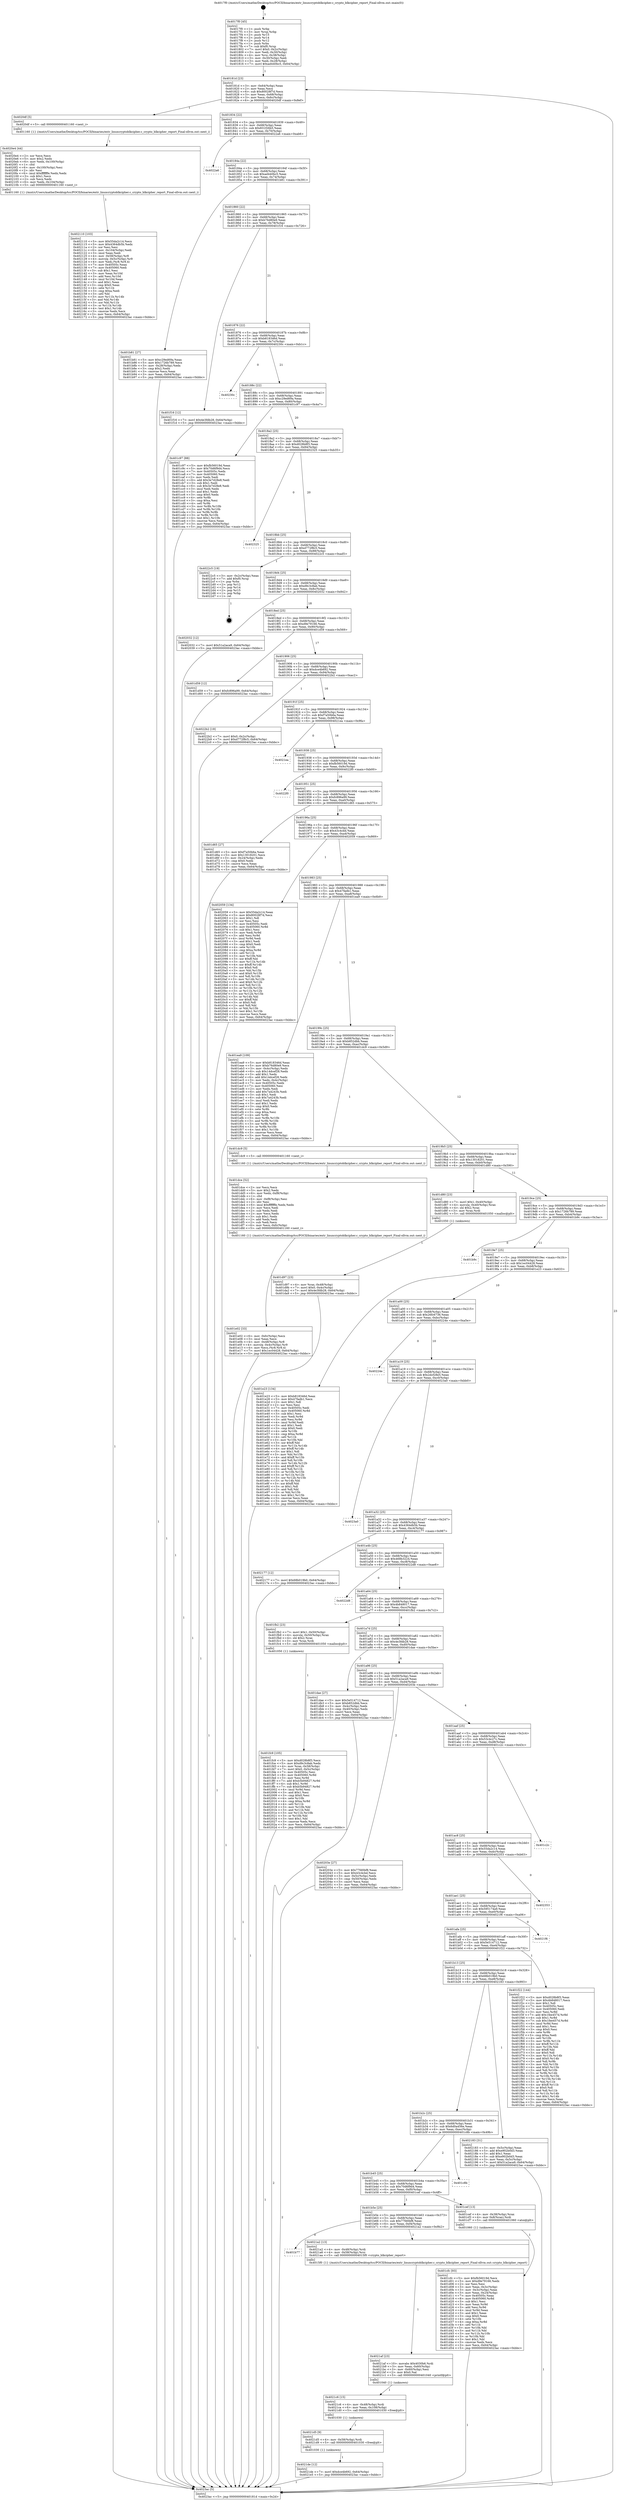digraph "0x4017f0" {
  label = "0x4017f0 (/mnt/c/Users/mathe/Desktop/tcc/POCII/binaries/extr_linuxcryptoblkcipher.c_crypto_blkcipher_report_Final-ollvm.out::main(0))"
  labelloc = "t"
  node[shape=record]

  Entry [label="",width=0.3,height=0.3,shape=circle,fillcolor=black,style=filled]
  "0x40181d" [label="{
     0x40181d [23]\l
     | [instrs]\l
     &nbsp;&nbsp;0x40181d \<+3\>: mov -0x64(%rbp),%eax\l
     &nbsp;&nbsp;0x401820 \<+2\>: mov %eax,%ecx\l
     &nbsp;&nbsp;0x401822 \<+6\>: sub $0x80028f7d,%ecx\l
     &nbsp;&nbsp;0x401828 \<+3\>: mov %eax,-0x68(%rbp)\l
     &nbsp;&nbsp;0x40182b \<+3\>: mov %ecx,-0x6c(%rbp)\l
     &nbsp;&nbsp;0x40182e \<+6\>: je 00000000004020df \<main+0x8ef\>\l
  }"]
  "0x4020df" [label="{
     0x4020df [5]\l
     | [instrs]\l
     &nbsp;&nbsp;0x4020df \<+5\>: call 0000000000401160 \<next_i\>\l
     | [calls]\l
     &nbsp;&nbsp;0x401160 \{1\} (/mnt/c/Users/mathe/Desktop/tcc/POCII/binaries/extr_linuxcryptoblkcipher.c_crypto_blkcipher_report_Final-ollvm.out::next_i)\l
  }"]
  "0x401834" [label="{
     0x401834 [22]\l
     | [instrs]\l
     &nbsp;&nbsp;0x401834 \<+5\>: jmp 0000000000401839 \<main+0x49\>\l
     &nbsp;&nbsp;0x401839 \<+3\>: mov -0x68(%rbp),%eax\l
     &nbsp;&nbsp;0x40183c \<+5\>: sub $0x831f26b5,%eax\l
     &nbsp;&nbsp;0x401841 \<+3\>: mov %eax,-0x70(%rbp)\l
     &nbsp;&nbsp;0x401844 \<+6\>: je 00000000004022a6 \<main+0xab6\>\l
  }"]
  Exit [label="",width=0.3,height=0.3,shape=circle,fillcolor=black,style=filled,peripheries=2]
  "0x4022a6" [label="{
     0x4022a6\l
  }", style=dashed]
  "0x40184a" [label="{
     0x40184a [22]\l
     | [instrs]\l
     &nbsp;&nbsp;0x40184a \<+5\>: jmp 000000000040184f \<main+0x5f\>\l
     &nbsp;&nbsp;0x40184f \<+3\>: mov -0x68(%rbp),%eax\l
     &nbsp;&nbsp;0x401852 \<+5\>: sub $0xad440bc5,%eax\l
     &nbsp;&nbsp;0x401857 \<+3\>: mov %eax,-0x74(%rbp)\l
     &nbsp;&nbsp;0x40185a \<+6\>: je 0000000000401b81 \<main+0x391\>\l
  }"]
  "0x4021de" [label="{
     0x4021de [12]\l
     | [instrs]\l
     &nbsp;&nbsp;0x4021de \<+7\>: movl $0xdce4b692,-0x64(%rbp)\l
     &nbsp;&nbsp;0x4021e5 \<+5\>: jmp 00000000004023ac \<main+0xbbc\>\l
  }"]
  "0x401b81" [label="{
     0x401b81 [27]\l
     | [instrs]\l
     &nbsp;&nbsp;0x401b81 \<+5\>: mov $0xc29ed69a,%eax\l
     &nbsp;&nbsp;0x401b86 \<+5\>: mov $0x1726b789,%ecx\l
     &nbsp;&nbsp;0x401b8b \<+3\>: mov -0x28(%rbp),%edx\l
     &nbsp;&nbsp;0x401b8e \<+3\>: cmp $0x2,%edx\l
     &nbsp;&nbsp;0x401b91 \<+3\>: cmovne %ecx,%eax\l
     &nbsp;&nbsp;0x401b94 \<+3\>: mov %eax,-0x64(%rbp)\l
     &nbsp;&nbsp;0x401b97 \<+5\>: jmp 00000000004023ac \<main+0xbbc\>\l
  }"]
  "0x401860" [label="{
     0x401860 [22]\l
     | [instrs]\l
     &nbsp;&nbsp;0x401860 \<+5\>: jmp 0000000000401865 \<main+0x75\>\l
     &nbsp;&nbsp;0x401865 \<+3\>: mov -0x68(%rbp),%eax\l
     &nbsp;&nbsp;0x401868 \<+5\>: sub $0xb76d80e9,%eax\l
     &nbsp;&nbsp;0x40186d \<+3\>: mov %eax,-0x78(%rbp)\l
     &nbsp;&nbsp;0x401870 \<+6\>: je 0000000000401f16 \<main+0x726\>\l
  }"]
  "0x4023ac" [label="{
     0x4023ac [5]\l
     | [instrs]\l
     &nbsp;&nbsp;0x4023ac \<+5\>: jmp 000000000040181d \<main+0x2d\>\l
  }"]
  "0x4017f0" [label="{
     0x4017f0 [45]\l
     | [instrs]\l
     &nbsp;&nbsp;0x4017f0 \<+1\>: push %rbp\l
     &nbsp;&nbsp;0x4017f1 \<+3\>: mov %rsp,%rbp\l
     &nbsp;&nbsp;0x4017f4 \<+2\>: push %r15\l
     &nbsp;&nbsp;0x4017f6 \<+2\>: push %r14\l
     &nbsp;&nbsp;0x4017f8 \<+2\>: push %r12\l
     &nbsp;&nbsp;0x4017fa \<+1\>: push %rbx\l
     &nbsp;&nbsp;0x4017fb \<+7\>: sub $0xf0,%rsp\l
     &nbsp;&nbsp;0x401802 \<+7\>: movl $0x0,-0x2c(%rbp)\l
     &nbsp;&nbsp;0x401809 \<+3\>: mov %edi,-0x30(%rbp)\l
     &nbsp;&nbsp;0x40180c \<+4\>: mov %rsi,-0x38(%rbp)\l
     &nbsp;&nbsp;0x401810 \<+3\>: mov -0x30(%rbp),%edi\l
     &nbsp;&nbsp;0x401813 \<+3\>: mov %edi,-0x28(%rbp)\l
     &nbsp;&nbsp;0x401816 \<+7\>: movl $0xad440bc5,-0x64(%rbp)\l
  }"]
  "0x4021d5" [label="{
     0x4021d5 [9]\l
     | [instrs]\l
     &nbsp;&nbsp;0x4021d5 \<+4\>: mov -0x58(%rbp),%rdi\l
     &nbsp;&nbsp;0x4021d9 \<+5\>: call 0000000000401030 \<free@plt\>\l
     | [calls]\l
     &nbsp;&nbsp;0x401030 \{1\} (unknown)\l
  }"]
  "0x401f16" [label="{
     0x401f16 [12]\l
     | [instrs]\l
     &nbsp;&nbsp;0x401f16 \<+7\>: movl $0x4e3fdb28,-0x64(%rbp)\l
     &nbsp;&nbsp;0x401f1d \<+5\>: jmp 00000000004023ac \<main+0xbbc\>\l
  }"]
  "0x401876" [label="{
     0x401876 [22]\l
     | [instrs]\l
     &nbsp;&nbsp;0x401876 \<+5\>: jmp 000000000040187b \<main+0x8b\>\l
     &nbsp;&nbsp;0x40187b \<+3\>: mov -0x68(%rbp),%eax\l
     &nbsp;&nbsp;0x40187e \<+5\>: sub $0xb818346d,%eax\l
     &nbsp;&nbsp;0x401883 \<+3\>: mov %eax,-0x7c(%rbp)\l
     &nbsp;&nbsp;0x401886 \<+6\>: je 000000000040230c \<main+0xb1c\>\l
  }"]
  "0x4021c6" [label="{
     0x4021c6 [15]\l
     | [instrs]\l
     &nbsp;&nbsp;0x4021c6 \<+4\>: mov -0x48(%rbp),%rdi\l
     &nbsp;&nbsp;0x4021ca \<+6\>: mov %eax,-0x108(%rbp)\l
     &nbsp;&nbsp;0x4021d0 \<+5\>: call 0000000000401030 \<free@plt\>\l
     | [calls]\l
     &nbsp;&nbsp;0x401030 \{1\} (unknown)\l
  }"]
  "0x40230c" [label="{
     0x40230c\l
  }", style=dashed]
  "0x40188c" [label="{
     0x40188c [22]\l
     | [instrs]\l
     &nbsp;&nbsp;0x40188c \<+5\>: jmp 0000000000401891 \<main+0xa1\>\l
     &nbsp;&nbsp;0x401891 \<+3\>: mov -0x68(%rbp),%eax\l
     &nbsp;&nbsp;0x401894 \<+5\>: sub $0xc29ed69a,%eax\l
     &nbsp;&nbsp;0x401899 \<+3\>: mov %eax,-0x80(%rbp)\l
     &nbsp;&nbsp;0x40189c \<+6\>: je 0000000000401c97 \<main+0x4a7\>\l
  }"]
  "0x4021af" [label="{
     0x4021af [23]\l
     | [instrs]\l
     &nbsp;&nbsp;0x4021af \<+10\>: movabs $0x4030b6,%rdi\l
     &nbsp;&nbsp;0x4021b9 \<+3\>: mov %eax,-0x60(%rbp)\l
     &nbsp;&nbsp;0x4021bc \<+3\>: mov -0x60(%rbp),%esi\l
     &nbsp;&nbsp;0x4021bf \<+2\>: mov $0x0,%al\l
     &nbsp;&nbsp;0x4021c1 \<+5\>: call 0000000000401040 \<printf@plt\>\l
     | [calls]\l
     &nbsp;&nbsp;0x401040 \{1\} (unknown)\l
  }"]
  "0x401c97" [label="{
     0x401c97 [88]\l
     | [instrs]\l
     &nbsp;&nbsp;0x401c97 \<+5\>: mov $0xfb56019d,%eax\l
     &nbsp;&nbsp;0x401c9c \<+5\>: mov $0x70d6f9d4,%ecx\l
     &nbsp;&nbsp;0x401ca1 \<+7\>: mov 0x40505c,%edx\l
     &nbsp;&nbsp;0x401ca8 \<+7\>: mov 0x405060,%esi\l
     &nbsp;&nbsp;0x401caf \<+2\>: mov %edx,%edi\l
     &nbsp;&nbsp;0x401cb1 \<+6\>: add $0x3e7d28e8,%edi\l
     &nbsp;&nbsp;0x401cb7 \<+3\>: sub $0x1,%edi\l
     &nbsp;&nbsp;0x401cba \<+6\>: sub $0x3e7d28e8,%edi\l
     &nbsp;&nbsp;0x401cc0 \<+3\>: imul %edi,%edx\l
     &nbsp;&nbsp;0x401cc3 \<+3\>: and $0x1,%edx\l
     &nbsp;&nbsp;0x401cc6 \<+3\>: cmp $0x0,%edx\l
     &nbsp;&nbsp;0x401cc9 \<+4\>: sete %r8b\l
     &nbsp;&nbsp;0x401ccd \<+3\>: cmp $0xa,%esi\l
     &nbsp;&nbsp;0x401cd0 \<+4\>: setl %r9b\l
     &nbsp;&nbsp;0x401cd4 \<+3\>: mov %r8b,%r10b\l
     &nbsp;&nbsp;0x401cd7 \<+3\>: and %r9b,%r10b\l
     &nbsp;&nbsp;0x401cda \<+3\>: xor %r9b,%r8b\l
     &nbsp;&nbsp;0x401cdd \<+3\>: or %r8b,%r10b\l
     &nbsp;&nbsp;0x401ce0 \<+4\>: test $0x1,%r10b\l
     &nbsp;&nbsp;0x401ce4 \<+3\>: cmovne %ecx,%eax\l
     &nbsp;&nbsp;0x401ce7 \<+3\>: mov %eax,-0x64(%rbp)\l
     &nbsp;&nbsp;0x401cea \<+5\>: jmp 00000000004023ac \<main+0xbbc\>\l
  }"]
  "0x4018a2" [label="{
     0x4018a2 [25]\l
     | [instrs]\l
     &nbsp;&nbsp;0x4018a2 \<+5\>: jmp 00000000004018a7 \<main+0xb7\>\l
     &nbsp;&nbsp;0x4018a7 \<+3\>: mov -0x68(%rbp),%eax\l
     &nbsp;&nbsp;0x4018aa \<+5\>: sub $0xd028b8f3,%eax\l
     &nbsp;&nbsp;0x4018af \<+6\>: mov %eax,-0x84(%rbp)\l
     &nbsp;&nbsp;0x4018b5 \<+6\>: je 0000000000402325 \<main+0xb35\>\l
  }"]
  "0x401b77" [label="{
     0x401b77\l
  }", style=dashed]
  "0x402325" [label="{
     0x402325\l
  }", style=dashed]
  "0x4018bb" [label="{
     0x4018bb [25]\l
     | [instrs]\l
     &nbsp;&nbsp;0x4018bb \<+5\>: jmp 00000000004018c0 \<main+0xd0\>\l
     &nbsp;&nbsp;0x4018c0 \<+3\>: mov -0x68(%rbp),%eax\l
     &nbsp;&nbsp;0x4018c3 \<+5\>: sub $0xd772f8c5,%eax\l
     &nbsp;&nbsp;0x4018c8 \<+6\>: mov %eax,-0x88(%rbp)\l
     &nbsp;&nbsp;0x4018ce \<+6\>: je 00000000004022c5 \<main+0xad5\>\l
  }"]
  "0x4021a2" [label="{
     0x4021a2 [13]\l
     | [instrs]\l
     &nbsp;&nbsp;0x4021a2 \<+4\>: mov -0x48(%rbp),%rdi\l
     &nbsp;&nbsp;0x4021a6 \<+4\>: mov -0x58(%rbp),%rsi\l
     &nbsp;&nbsp;0x4021aa \<+5\>: call 00000000004015f0 \<crypto_blkcipher_report\>\l
     | [calls]\l
     &nbsp;&nbsp;0x4015f0 \{1\} (/mnt/c/Users/mathe/Desktop/tcc/POCII/binaries/extr_linuxcryptoblkcipher.c_crypto_blkcipher_report_Final-ollvm.out::crypto_blkcipher_report)\l
  }"]
  "0x4022c5" [label="{
     0x4022c5 [19]\l
     | [instrs]\l
     &nbsp;&nbsp;0x4022c5 \<+3\>: mov -0x2c(%rbp),%eax\l
     &nbsp;&nbsp;0x4022c8 \<+7\>: add $0xf0,%rsp\l
     &nbsp;&nbsp;0x4022cf \<+1\>: pop %rbx\l
     &nbsp;&nbsp;0x4022d0 \<+2\>: pop %r12\l
     &nbsp;&nbsp;0x4022d2 \<+2\>: pop %r14\l
     &nbsp;&nbsp;0x4022d4 \<+2\>: pop %r15\l
     &nbsp;&nbsp;0x4022d6 \<+1\>: pop %rbp\l
     &nbsp;&nbsp;0x4022d7 \<+1\>: ret\l
  }"]
  "0x4018d4" [label="{
     0x4018d4 [25]\l
     | [instrs]\l
     &nbsp;&nbsp;0x4018d4 \<+5\>: jmp 00000000004018d9 \<main+0xe9\>\l
     &nbsp;&nbsp;0x4018d9 \<+3\>: mov -0x68(%rbp),%eax\l
     &nbsp;&nbsp;0x4018dc \<+5\>: sub $0xd9c3c8ab,%eax\l
     &nbsp;&nbsp;0x4018e1 \<+6\>: mov %eax,-0x8c(%rbp)\l
     &nbsp;&nbsp;0x4018e7 \<+6\>: je 0000000000402032 \<main+0x842\>\l
  }"]
  "0x402110" [label="{
     0x402110 [103]\l
     | [instrs]\l
     &nbsp;&nbsp;0x402110 \<+5\>: mov $0x55da2c14,%ecx\l
     &nbsp;&nbsp;0x402115 \<+5\>: mov $0x4364db5b,%edx\l
     &nbsp;&nbsp;0x40211a \<+2\>: xor %esi,%esi\l
     &nbsp;&nbsp;0x40211c \<+6\>: mov -0x104(%rbp),%edi\l
     &nbsp;&nbsp;0x402122 \<+3\>: imul %eax,%edi\l
     &nbsp;&nbsp;0x402125 \<+4\>: mov -0x58(%rbp),%r8\l
     &nbsp;&nbsp;0x402129 \<+4\>: movslq -0x5c(%rbp),%r9\l
     &nbsp;&nbsp;0x40212d \<+4\>: mov %edi,(%r8,%r9,4)\l
     &nbsp;&nbsp;0x402131 \<+7\>: mov 0x40505c,%eax\l
     &nbsp;&nbsp;0x402138 \<+7\>: mov 0x405060,%edi\l
     &nbsp;&nbsp;0x40213f \<+3\>: sub $0x1,%esi\l
     &nbsp;&nbsp;0x402142 \<+3\>: mov %eax,%r10d\l
     &nbsp;&nbsp;0x402145 \<+3\>: add %esi,%r10d\l
     &nbsp;&nbsp;0x402148 \<+4\>: imul %r10d,%eax\l
     &nbsp;&nbsp;0x40214c \<+3\>: and $0x1,%eax\l
     &nbsp;&nbsp;0x40214f \<+3\>: cmp $0x0,%eax\l
     &nbsp;&nbsp;0x402152 \<+4\>: sete %r11b\l
     &nbsp;&nbsp;0x402156 \<+3\>: cmp $0xa,%edi\l
     &nbsp;&nbsp;0x402159 \<+3\>: setl %bl\l
     &nbsp;&nbsp;0x40215c \<+3\>: mov %r11b,%r14b\l
     &nbsp;&nbsp;0x40215f \<+3\>: and %bl,%r14b\l
     &nbsp;&nbsp;0x402162 \<+3\>: xor %bl,%r11b\l
     &nbsp;&nbsp;0x402165 \<+3\>: or %r11b,%r14b\l
     &nbsp;&nbsp;0x402168 \<+4\>: test $0x1,%r14b\l
     &nbsp;&nbsp;0x40216c \<+3\>: cmovne %edx,%ecx\l
     &nbsp;&nbsp;0x40216f \<+3\>: mov %ecx,-0x64(%rbp)\l
     &nbsp;&nbsp;0x402172 \<+5\>: jmp 00000000004023ac \<main+0xbbc\>\l
  }"]
  "0x402032" [label="{
     0x402032 [12]\l
     | [instrs]\l
     &nbsp;&nbsp;0x402032 \<+7\>: movl $0x51a2aca9,-0x64(%rbp)\l
     &nbsp;&nbsp;0x402039 \<+5\>: jmp 00000000004023ac \<main+0xbbc\>\l
  }"]
  "0x4018ed" [label="{
     0x4018ed [25]\l
     | [instrs]\l
     &nbsp;&nbsp;0x4018ed \<+5\>: jmp 00000000004018f2 \<main+0x102\>\l
     &nbsp;&nbsp;0x4018f2 \<+3\>: mov -0x68(%rbp),%eax\l
     &nbsp;&nbsp;0x4018f5 \<+5\>: sub $0xd9e79166,%eax\l
     &nbsp;&nbsp;0x4018fa \<+6\>: mov %eax,-0x90(%rbp)\l
     &nbsp;&nbsp;0x401900 \<+6\>: je 0000000000401d59 \<main+0x569\>\l
  }"]
  "0x4020e4" [label="{
     0x4020e4 [44]\l
     | [instrs]\l
     &nbsp;&nbsp;0x4020e4 \<+2\>: xor %ecx,%ecx\l
     &nbsp;&nbsp;0x4020e6 \<+5\>: mov $0x2,%edx\l
     &nbsp;&nbsp;0x4020eb \<+6\>: mov %edx,-0x100(%rbp)\l
     &nbsp;&nbsp;0x4020f1 \<+1\>: cltd\l
     &nbsp;&nbsp;0x4020f2 \<+6\>: mov -0x100(%rbp),%esi\l
     &nbsp;&nbsp;0x4020f8 \<+2\>: idiv %esi\l
     &nbsp;&nbsp;0x4020fa \<+6\>: imul $0xfffffffe,%edx,%edx\l
     &nbsp;&nbsp;0x402100 \<+3\>: sub $0x1,%ecx\l
     &nbsp;&nbsp;0x402103 \<+2\>: sub %ecx,%edx\l
     &nbsp;&nbsp;0x402105 \<+6\>: mov %edx,-0x104(%rbp)\l
     &nbsp;&nbsp;0x40210b \<+5\>: call 0000000000401160 \<next_i\>\l
     | [calls]\l
     &nbsp;&nbsp;0x401160 \{1\} (/mnt/c/Users/mathe/Desktop/tcc/POCII/binaries/extr_linuxcryptoblkcipher.c_crypto_blkcipher_report_Final-ollvm.out::next_i)\l
  }"]
  "0x401d59" [label="{
     0x401d59 [12]\l
     | [instrs]\l
     &nbsp;&nbsp;0x401d59 \<+7\>: movl $0xfc896a99,-0x64(%rbp)\l
     &nbsp;&nbsp;0x401d60 \<+5\>: jmp 00000000004023ac \<main+0xbbc\>\l
  }"]
  "0x401906" [label="{
     0x401906 [25]\l
     | [instrs]\l
     &nbsp;&nbsp;0x401906 \<+5\>: jmp 000000000040190b \<main+0x11b\>\l
     &nbsp;&nbsp;0x40190b \<+3\>: mov -0x68(%rbp),%eax\l
     &nbsp;&nbsp;0x40190e \<+5\>: sub $0xdce4b692,%eax\l
     &nbsp;&nbsp;0x401913 \<+6\>: mov %eax,-0x94(%rbp)\l
     &nbsp;&nbsp;0x401919 \<+6\>: je 00000000004022b2 \<main+0xac2\>\l
  }"]
  "0x401fc9" [label="{
     0x401fc9 [105]\l
     | [instrs]\l
     &nbsp;&nbsp;0x401fc9 \<+5\>: mov $0xd028b8f3,%ecx\l
     &nbsp;&nbsp;0x401fce \<+5\>: mov $0xd9c3c8ab,%edx\l
     &nbsp;&nbsp;0x401fd3 \<+4\>: mov %rax,-0x58(%rbp)\l
     &nbsp;&nbsp;0x401fd7 \<+7\>: movl $0x0,-0x5c(%rbp)\l
     &nbsp;&nbsp;0x401fde \<+7\>: mov 0x40505c,%esi\l
     &nbsp;&nbsp;0x401fe5 \<+8\>: mov 0x405060,%r8d\l
     &nbsp;&nbsp;0x401fed \<+3\>: mov %esi,%r9d\l
     &nbsp;&nbsp;0x401ff0 \<+7\>: add $0xb5b94827,%r9d\l
     &nbsp;&nbsp;0x401ff7 \<+4\>: sub $0x1,%r9d\l
     &nbsp;&nbsp;0x401ffb \<+7\>: sub $0xb5b94827,%r9d\l
     &nbsp;&nbsp;0x402002 \<+4\>: imul %r9d,%esi\l
     &nbsp;&nbsp;0x402006 \<+3\>: and $0x1,%esi\l
     &nbsp;&nbsp;0x402009 \<+3\>: cmp $0x0,%esi\l
     &nbsp;&nbsp;0x40200c \<+4\>: sete %r10b\l
     &nbsp;&nbsp;0x402010 \<+4\>: cmp $0xa,%r8d\l
     &nbsp;&nbsp;0x402014 \<+4\>: setl %r11b\l
     &nbsp;&nbsp;0x402018 \<+3\>: mov %r10b,%bl\l
     &nbsp;&nbsp;0x40201b \<+3\>: and %r11b,%bl\l
     &nbsp;&nbsp;0x40201e \<+3\>: xor %r11b,%r10b\l
     &nbsp;&nbsp;0x402021 \<+3\>: or %r10b,%bl\l
     &nbsp;&nbsp;0x402024 \<+3\>: test $0x1,%bl\l
     &nbsp;&nbsp;0x402027 \<+3\>: cmovne %edx,%ecx\l
     &nbsp;&nbsp;0x40202a \<+3\>: mov %ecx,-0x64(%rbp)\l
     &nbsp;&nbsp;0x40202d \<+5\>: jmp 00000000004023ac \<main+0xbbc\>\l
  }"]
  "0x4022b2" [label="{
     0x4022b2 [19]\l
     | [instrs]\l
     &nbsp;&nbsp;0x4022b2 \<+7\>: movl $0x0,-0x2c(%rbp)\l
     &nbsp;&nbsp;0x4022b9 \<+7\>: movl $0xd772f8c5,-0x64(%rbp)\l
     &nbsp;&nbsp;0x4022c0 \<+5\>: jmp 00000000004023ac \<main+0xbbc\>\l
  }"]
  "0x40191f" [label="{
     0x40191f [25]\l
     | [instrs]\l
     &nbsp;&nbsp;0x40191f \<+5\>: jmp 0000000000401924 \<main+0x134\>\l
     &nbsp;&nbsp;0x401924 \<+3\>: mov -0x68(%rbp),%eax\l
     &nbsp;&nbsp;0x401927 \<+5\>: sub $0xf7a50b6a,%eax\l
     &nbsp;&nbsp;0x40192c \<+6\>: mov %eax,-0x98(%rbp)\l
     &nbsp;&nbsp;0x401932 \<+6\>: je 00000000004021ea \<main+0x9fa\>\l
  }"]
  "0x401e02" [label="{
     0x401e02 [33]\l
     | [instrs]\l
     &nbsp;&nbsp;0x401e02 \<+6\>: mov -0xfc(%rbp),%ecx\l
     &nbsp;&nbsp;0x401e08 \<+3\>: imul %eax,%ecx\l
     &nbsp;&nbsp;0x401e0b \<+4\>: mov -0x48(%rbp),%r8\l
     &nbsp;&nbsp;0x401e0f \<+4\>: movslq -0x4c(%rbp),%r9\l
     &nbsp;&nbsp;0x401e13 \<+4\>: mov %ecx,(%r8,%r9,4)\l
     &nbsp;&nbsp;0x401e17 \<+7\>: movl $0x1ec04428,-0x64(%rbp)\l
     &nbsp;&nbsp;0x401e1e \<+5\>: jmp 00000000004023ac \<main+0xbbc\>\l
  }"]
  "0x4021ea" [label="{
     0x4021ea\l
  }", style=dashed]
  "0x401938" [label="{
     0x401938 [25]\l
     | [instrs]\l
     &nbsp;&nbsp;0x401938 \<+5\>: jmp 000000000040193d \<main+0x14d\>\l
     &nbsp;&nbsp;0x40193d \<+3\>: mov -0x68(%rbp),%eax\l
     &nbsp;&nbsp;0x401940 \<+5\>: sub $0xfb56019d,%eax\l
     &nbsp;&nbsp;0x401945 \<+6\>: mov %eax,-0x9c(%rbp)\l
     &nbsp;&nbsp;0x40194b \<+6\>: je 00000000004022f0 \<main+0xb00\>\l
  }"]
  "0x401dce" [label="{
     0x401dce [52]\l
     | [instrs]\l
     &nbsp;&nbsp;0x401dce \<+2\>: xor %ecx,%ecx\l
     &nbsp;&nbsp;0x401dd0 \<+5\>: mov $0x2,%edx\l
     &nbsp;&nbsp;0x401dd5 \<+6\>: mov %edx,-0xf8(%rbp)\l
     &nbsp;&nbsp;0x401ddb \<+1\>: cltd\l
     &nbsp;&nbsp;0x401ddc \<+6\>: mov -0xf8(%rbp),%esi\l
     &nbsp;&nbsp;0x401de2 \<+2\>: idiv %esi\l
     &nbsp;&nbsp;0x401de4 \<+6\>: imul $0xfffffffe,%edx,%edx\l
     &nbsp;&nbsp;0x401dea \<+2\>: mov %ecx,%edi\l
     &nbsp;&nbsp;0x401dec \<+2\>: sub %edx,%edi\l
     &nbsp;&nbsp;0x401dee \<+2\>: mov %ecx,%edx\l
     &nbsp;&nbsp;0x401df0 \<+3\>: sub $0x1,%edx\l
     &nbsp;&nbsp;0x401df3 \<+2\>: add %edx,%edi\l
     &nbsp;&nbsp;0x401df5 \<+2\>: sub %edi,%ecx\l
     &nbsp;&nbsp;0x401df7 \<+6\>: mov %ecx,-0xfc(%rbp)\l
     &nbsp;&nbsp;0x401dfd \<+5\>: call 0000000000401160 \<next_i\>\l
     | [calls]\l
     &nbsp;&nbsp;0x401160 \{1\} (/mnt/c/Users/mathe/Desktop/tcc/POCII/binaries/extr_linuxcryptoblkcipher.c_crypto_blkcipher_report_Final-ollvm.out::next_i)\l
  }"]
  "0x4022f0" [label="{
     0x4022f0\l
  }", style=dashed]
  "0x401951" [label="{
     0x401951 [25]\l
     | [instrs]\l
     &nbsp;&nbsp;0x401951 \<+5\>: jmp 0000000000401956 \<main+0x166\>\l
     &nbsp;&nbsp;0x401956 \<+3\>: mov -0x68(%rbp),%eax\l
     &nbsp;&nbsp;0x401959 \<+5\>: sub $0xfc896a99,%eax\l
     &nbsp;&nbsp;0x40195e \<+6\>: mov %eax,-0xa0(%rbp)\l
     &nbsp;&nbsp;0x401964 \<+6\>: je 0000000000401d65 \<main+0x575\>\l
  }"]
  "0x401d97" [label="{
     0x401d97 [23]\l
     | [instrs]\l
     &nbsp;&nbsp;0x401d97 \<+4\>: mov %rax,-0x48(%rbp)\l
     &nbsp;&nbsp;0x401d9b \<+7\>: movl $0x0,-0x4c(%rbp)\l
     &nbsp;&nbsp;0x401da2 \<+7\>: movl $0x4e3fdb28,-0x64(%rbp)\l
     &nbsp;&nbsp;0x401da9 \<+5\>: jmp 00000000004023ac \<main+0xbbc\>\l
  }"]
  "0x401d65" [label="{
     0x401d65 [27]\l
     | [instrs]\l
     &nbsp;&nbsp;0x401d65 \<+5\>: mov $0xf7a50b6a,%eax\l
     &nbsp;&nbsp;0x401d6a \<+5\>: mov $0x13018201,%ecx\l
     &nbsp;&nbsp;0x401d6f \<+3\>: mov -0x24(%rbp),%edx\l
     &nbsp;&nbsp;0x401d72 \<+3\>: cmp $0x0,%edx\l
     &nbsp;&nbsp;0x401d75 \<+3\>: cmove %ecx,%eax\l
     &nbsp;&nbsp;0x401d78 \<+3\>: mov %eax,-0x64(%rbp)\l
     &nbsp;&nbsp;0x401d7b \<+5\>: jmp 00000000004023ac \<main+0xbbc\>\l
  }"]
  "0x40196a" [label="{
     0x40196a [25]\l
     | [instrs]\l
     &nbsp;&nbsp;0x40196a \<+5\>: jmp 000000000040196f \<main+0x17f\>\l
     &nbsp;&nbsp;0x40196f \<+3\>: mov -0x68(%rbp),%eax\l
     &nbsp;&nbsp;0x401972 \<+5\>: sub $0x43c4cbd,%eax\l
     &nbsp;&nbsp;0x401977 \<+6\>: mov %eax,-0xa4(%rbp)\l
     &nbsp;&nbsp;0x40197d \<+6\>: je 0000000000402059 \<main+0x869\>\l
  }"]
  "0x401cfc" [label="{
     0x401cfc [93]\l
     | [instrs]\l
     &nbsp;&nbsp;0x401cfc \<+5\>: mov $0xfb56019d,%ecx\l
     &nbsp;&nbsp;0x401d01 \<+5\>: mov $0xd9e79166,%edx\l
     &nbsp;&nbsp;0x401d06 \<+2\>: xor %esi,%esi\l
     &nbsp;&nbsp;0x401d08 \<+3\>: mov %eax,-0x3c(%rbp)\l
     &nbsp;&nbsp;0x401d0b \<+3\>: mov -0x3c(%rbp),%eax\l
     &nbsp;&nbsp;0x401d0e \<+3\>: mov %eax,-0x24(%rbp)\l
     &nbsp;&nbsp;0x401d11 \<+7\>: mov 0x40505c,%eax\l
     &nbsp;&nbsp;0x401d18 \<+8\>: mov 0x405060,%r8d\l
     &nbsp;&nbsp;0x401d20 \<+3\>: sub $0x1,%esi\l
     &nbsp;&nbsp;0x401d23 \<+3\>: mov %eax,%r9d\l
     &nbsp;&nbsp;0x401d26 \<+3\>: add %esi,%r9d\l
     &nbsp;&nbsp;0x401d29 \<+4\>: imul %r9d,%eax\l
     &nbsp;&nbsp;0x401d2d \<+3\>: and $0x1,%eax\l
     &nbsp;&nbsp;0x401d30 \<+3\>: cmp $0x0,%eax\l
     &nbsp;&nbsp;0x401d33 \<+4\>: sete %r10b\l
     &nbsp;&nbsp;0x401d37 \<+4\>: cmp $0xa,%r8d\l
     &nbsp;&nbsp;0x401d3b \<+4\>: setl %r11b\l
     &nbsp;&nbsp;0x401d3f \<+3\>: mov %r10b,%bl\l
     &nbsp;&nbsp;0x401d42 \<+3\>: and %r11b,%bl\l
     &nbsp;&nbsp;0x401d45 \<+3\>: xor %r11b,%r10b\l
     &nbsp;&nbsp;0x401d48 \<+3\>: or %r10b,%bl\l
     &nbsp;&nbsp;0x401d4b \<+3\>: test $0x1,%bl\l
     &nbsp;&nbsp;0x401d4e \<+3\>: cmovne %edx,%ecx\l
     &nbsp;&nbsp;0x401d51 \<+3\>: mov %ecx,-0x64(%rbp)\l
     &nbsp;&nbsp;0x401d54 \<+5\>: jmp 00000000004023ac \<main+0xbbc\>\l
  }"]
  "0x402059" [label="{
     0x402059 [134]\l
     | [instrs]\l
     &nbsp;&nbsp;0x402059 \<+5\>: mov $0x55da2c14,%eax\l
     &nbsp;&nbsp;0x40205e \<+5\>: mov $0x80028f7d,%ecx\l
     &nbsp;&nbsp;0x402063 \<+2\>: mov $0x1,%dl\l
     &nbsp;&nbsp;0x402065 \<+2\>: xor %esi,%esi\l
     &nbsp;&nbsp;0x402067 \<+7\>: mov 0x40505c,%edi\l
     &nbsp;&nbsp;0x40206e \<+8\>: mov 0x405060,%r8d\l
     &nbsp;&nbsp;0x402076 \<+3\>: sub $0x1,%esi\l
     &nbsp;&nbsp;0x402079 \<+3\>: mov %edi,%r9d\l
     &nbsp;&nbsp;0x40207c \<+3\>: add %esi,%r9d\l
     &nbsp;&nbsp;0x40207f \<+4\>: imul %r9d,%edi\l
     &nbsp;&nbsp;0x402083 \<+3\>: and $0x1,%edi\l
     &nbsp;&nbsp;0x402086 \<+3\>: cmp $0x0,%edi\l
     &nbsp;&nbsp;0x402089 \<+4\>: sete %r10b\l
     &nbsp;&nbsp;0x40208d \<+4\>: cmp $0xa,%r8d\l
     &nbsp;&nbsp;0x402091 \<+4\>: setl %r11b\l
     &nbsp;&nbsp;0x402095 \<+3\>: mov %r10b,%bl\l
     &nbsp;&nbsp;0x402098 \<+3\>: xor $0xff,%bl\l
     &nbsp;&nbsp;0x40209b \<+3\>: mov %r11b,%r14b\l
     &nbsp;&nbsp;0x40209e \<+4\>: xor $0xff,%r14b\l
     &nbsp;&nbsp;0x4020a2 \<+3\>: xor $0x0,%dl\l
     &nbsp;&nbsp;0x4020a5 \<+3\>: mov %bl,%r15b\l
     &nbsp;&nbsp;0x4020a8 \<+4\>: and $0x0,%r15b\l
     &nbsp;&nbsp;0x4020ac \<+3\>: and %dl,%r10b\l
     &nbsp;&nbsp;0x4020af \<+3\>: mov %r14b,%r12b\l
     &nbsp;&nbsp;0x4020b2 \<+4\>: and $0x0,%r12b\l
     &nbsp;&nbsp;0x4020b6 \<+3\>: and %dl,%r11b\l
     &nbsp;&nbsp;0x4020b9 \<+3\>: or %r10b,%r15b\l
     &nbsp;&nbsp;0x4020bc \<+3\>: or %r11b,%r12b\l
     &nbsp;&nbsp;0x4020bf \<+3\>: xor %r12b,%r15b\l
     &nbsp;&nbsp;0x4020c2 \<+3\>: or %r14b,%bl\l
     &nbsp;&nbsp;0x4020c5 \<+3\>: xor $0xff,%bl\l
     &nbsp;&nbsp;0x4020c8 \<+3\>: or $0x0,%dl\l
     &nbsp;&nbsp;0x4020cb \<+2\>: and %dl,%bl\l
     &nbsp;&nbsp;0x4020cd \<+3\>: or %bl,%r15b\l
     &nbsp;&nbsp;0x4020d0 \<+4\>: test $0x1,%r15b\l
     &nbsp;&nbsp;0x4020d4 \<+3\>: cmovne %ecx,%eax\l
     &nbsp;&nbsp;0x4020d7 \<+3\>: mov %eax,-0x64(%rbp)\l
     &nbsp;&nbsp;0x4020da \<+5\>: jmp 00000000004023ac \<main+0xbbc\>\l
  }"]
  "0x401983" [label="{
     0x401983 [25]\l
     | [instrs]\l
     &nbsp;&nbsp;0x401983 \<+5\>: jmp 0000000000401988 \<main+0x198\>\l
     &nbsp;&nbsp;0x401988 \<+3\>: mov -0x68(%rbp),%eax\l
     &nbsp;&nbsp;0x40198b \<+5\>: sub $0x47fadb1,%eax\l
     &nbsp;&nbsp;0x401990 \<+6\>: mov %eax,-0xa8(%rbp)\l
     &nbsp;&nbsp;0x401996 \<+6\>: je 0000000000401ea9 \<main+0x6b9\>\l
  }"]
  "0x401b5e" [label="{
     0x401b5e [25]\l
     | [instrs]\l
     &nbsp;&nbsp;0x401b5e \<+5\>: jmp 0000000000401b63 \<main+0x373\>\l
     &nbsp;&nbsp;0x401b63 \<+3\>: mov -0x68(%rbp),%eax\l
     &nbsp;&nbsp;0x401b66 \<+5\>: sub $0x77fd0bf8,%eax\l
     &nbsp;&nbsp;0x401b6b \<+6\>: mov %eax,-0xf4(%rbp)\l
     &nbsp;&nbsp;0x401b71 \<+6\>: je 00000000004021a2 \<main+0x9b2\>\l
  }"]
  "0x401ea9" [label="{
     0x401ea9 [109]\l
     | [instrs]\l
     &nbsp;&nbsp;0x401ea9 \<+5\>: mov $0xb818346d,%eax\l
     &nbsp;&nbsp;0x401eae \<+5\>: mov $0xb76d80e9,%ecx\l
     &nbsp;&nbsp;0x401eb3 \<+3\>: mov -0x4c(%rbp),%edx\l
     &nbsp;&nbsp;0x401eb6 \<+6\>: sub $0x14dcef28,%edx\l
     &nbsp;&nbsp;0x401ebc \<+3\>: add $0x1,%edx\l
     &nbsp;&nbsp;0x401ebf \<+6\>: add $0x14dcef28,%edx\l
     &nbsp;&nbsp;0x401ec5 \<+3\>: mov %edx,-0x4c(%rbp)\l
     &nbsp;&nbsp;0x401ec8 \<+7\>: mov 0x40505c,%edx\l
     &nbsp;&nbsp;0x401ecf \<+7\>: mov 0x405060,%esi\l
     &nbsp;&nbsp;0x401ed6 \<+2\>: mov %edx,%edi\l
     &nbsp;&nbsp;0x401ed8 \<+6\>: add $0x7a4243b,%edi\l
     &nbsp;&nbsp;0x401ede \<+3\>: sub $0x1,%edi\l
     &nbsp;&nbsp;0x401ee1 \<+6\>: sub $0x7a4243b,%edi\l
     &nbsp;&nbsp;0x401ee7 \<+3\>: imul %edi,%edx\l
     &nbsp;&nbsp;0x401eea \<+3\>: and $0x1,%edx\l
     &nbsp;&nbsp;0x401eed \<+3\>: cmp $0x0,%edx\l
     &nbsp;&nbsp;0x401ef0 \<+4\>: sete %r8b\l
     &nbsp;&nbsp;0x401ef4 \<+3\>: cmp $0xa,%esi\l
     &nbsp;&nbsp;0x401ef7 \<+4\>: setl %r9b\l
     &nbsp;&nbsp;0x401efb \<+3\>: mov %r8b,%r10b\l
     &nbsp;&nbsp;0x401efe \<+3\>: and %r9b,%r10b\l
     &nbsp;&nbsp;0x401f01 \<+3\>: xor %r9b,%r8b\l
     &nbsp;&nbsp;0x401f04 \<+3\>: or %r8b,%r10b\l
     &nbsp;&nbsp;0x401f07 \<+4\>: test $0x1,%r10b\l
     &nbsp;&nbsp;0x401f0b \<+3\>: cmovne %ecx,%eax\l
     &nbsp;&nbsp;0x401f0e \<+3\>: mov %eax,-0x64(%rbp)\l
     &nbsp;&nbsp;0x401f11 \<+5\>: jmp 00000000004023ac \<main+0xbbc\>\l
  }"]
  "0x40199c" [label="{
     0x40199c [25]\l
     | [instrs]\l
     &nbsp;&nbsp;0x40199c \<+5\>: jmp 00000000004019a1 \<main+0x1b1\>\l
     &nbsp;&nbsp;0x4019a1 \<+3\>: mov -0x68(%rbp),%eax\l
     &nbsp;&nbsp;0x4019a4 \<+5\>: sub $0xb852dbb,%eax\l
     &nbsp;&nbsp;0x4019a9 \<+6\>: mov %eax,-0xac(%rbp)\l
     &nbsp;&nbsp;0x4019af \<+6\>: je 0000000000401dc9 \<main+0x5d9\>\l
  }"]
  "0x401cef" [label="{
     0x401cef [13]\l
     | [instrs]\l
     &nbsp;&nbsp;0x401cef \<+4\>: mov -0x38(%rbp),%rax\l
     &nbsp;&nbsp;0x401cf3 \<+4\>: mov 0x8(%rax),%rdi\l
     &nbsp;&nbsp;0x401cf7 \<+5\>: call 0000000000401060 \<atoi@plt\>\l
     | [calls]\l
     &nbsp;&nbsp;0x401060 \{1\} (unknown)\l
  }"]
  "0x401dc9" [label="{
     0x401dc9 [5]\l
     | [instrs]\l
     &nbsp;&nbsp;0x401dc9 \<+5\>: call 0000000000401160 \<next_i\>\l
     | [calls]\l
     &nbsp;&nbsp;0x401160 \{1\} (/mnt/c/Users/mathe/Desktop/tcc/POCII/binaries/extr_linuxcryptoblkcipher.c_crypto_blkcipher_report_Final-ollvm.out::next_i)\l
  }"]
  "0x4019b5" [label="{
     0x4019b5 [25]\l
     | [instrs]\l
     &nbsp;&nbsp;0x4019b5 \<+5\>: jmp 00000000004019ba \<main+0x1ca\>\l
     &nbsp;&nbsp;0x4019ba \<+3\>: mov -0x68(%rbp),%eax\l
     &nbsp;&nbsp;0x4019bd \<+5\>: sub $0x13018201,%eax\l
     &nbsp;&nbsp;0x4019c2 \<+6\>: mov %eax,-0xb0(%rbp)\l
     &nbsp;&nbsp;0x4019c8 \<+6\>: je 0000000000401d80 \<main+0x590\>\l
  }"]
  "0x401b45" [label="{
     0x401b45 [25]\l
     | [instrs]\l
     &nbsp;&nbsp;0x401b45 \<+5\>: jmp 0000000000401b4a \<main+0x35a\>\l
     &nbsp;&nbsp;0x401b4a \<+3\>: mov -0x68(%rbp),%eax\l
     &nbsp;&nbsp;0x401b4d \<+5\>: sub $0x70d6f9d4,%eax\l
     &nbsp;&nbsp;0x401b52 \<+6\>: mov %eax,-0xf0(%rbp)\l
     &nbsp;&nbsp;0x401b58 \<+6\>: je 0000000000401cef \<main+0x4ff\>\l
  }"]
  "0x401d80" [label="{
     0x401d80 [23]\l
     | [instrs]\l
     &nbsp;&nbsp;0x401d80 \<+7\>: movl $0x1,-0x40(%rbp)\l
     &nbsp;&nbsp;0x401d87 \<+4\>: movslq -0x40(%rbp),%rax\l
     &nbsp;&nbsp;0x401d8b \<+4\>: shl $0x2,%rax\l
     &nbsp;&nbsp;0x401d8f \<+3\>: mov %rax,%rdi\l
     &nbsp;&nbsp;0x401d92 \<+5\>: call 0000000000401050 \<malloc@plt\>\l
     | [calls]\l
     &nbsp;&nbsp;0x401050 \{1\} (unknown)\l
  }"]
  "0x4019ce" [label="{
     0x4019ce [25]\l
     | [instrs]\l
     &nbsp;&nbsp;0x4019ce \<+5\>: jmp 00000000004019d3 \<main+0x1e3\>\l
     &nbsp;&nbsp;0x4019d3 \<+3\>: mov -0x68(%rbp),%eax\l
     &nbsp;&nbsp;0x4019d6 \<+5\>: sub $0x1726b789,%eax\l
     &nbsp;&nbsp;0x4019db \<+6\>: mov %eax,-0xb4(%rbp)\l
     &nbsp;&nbsp;0x4019e1 \<+6\>: je 0000000000401b9c \<main+0x3ac\>\l
  }"]
  "0x401c8b" [label="{
     0x401c8b\l
  }", style=dashed]
  "0x401b9c" [label="{
     0x401b9c\l
  }", style=dashed]
  "0x4019e7" [label="{
     0x4019e7 [25]\l
     | [instrs]\l
     &nbsp;&nbsp;0x4019e7 \<+5\>: jmp 00000000004019ec \<main+0x1fc\>\l
     &nbsp;&nbsp;0x4019ec \<+3\>: mov -0x68(%rbp),%eax\l
     &nbsp;&nbsp;0x4019ef \<+5\>: sub $0x1ec04428,%eax\l
     &nbsp;&nbsp;0x4019f4 \<+6\>: mov %eax,-0xb8(%rbp)\l
     &nbsp;&nbsp;0x4019fa \<+6\>: je 0000000000401e23 \<main+0x633\>\l
  }"]
  "0x401b2c" [label="{
     0x401b2c [25]\l
     | [instrs]\l
     &nbsp;&nbsp;0x401b2c \<+5\>: jmp 0000000000401b31 \<main+0x341\>\l
     &nbsp;&nbsp;0x401b31 \<+3\>: mov -0x68(%rbp),%eax\l
     &nbsp;&nbsp;0x401b34 \<+5\>: sub $0x6d0a456e,%eax\l
     &nbsp;&nbsp;0x401b39 \<+6\>: mov %eax,-0xec(%rbp)\l
     &nbsp;&nbsp;0x401b3f \<+6\>: je 0000000000401c8b \<main+0x49b\>\l
  }"]
  "0x401e23" [label="{
     0x401e23 [134]\l
     | [instrs]\l
     &nbsp;&nbsp;0x401e23 \<+5\>: mov $0xb818346d,%eax\l
     &nbsp;&nbsp;0x401e28 \<+5\>: mov $0x47fadb1,%ecx\l
     &nbsp;&nbsp;0x401e2d \<+2\>: mov $0x1,%dl\l
     &nbsp;&nbsp;0x401e2f \<+2\>: xor %esi,%esi\l
     &nbsp;&nbsp;0x401e31 \<+7\>: mov 0x40505c,%edi\l
     &nbsp;&nbsp;0x401e38 \<+8\>: mov 0x405060,%r8d\l
     &nbsp;&nbsp;0x401e40 \<+3\>: sub $0x1,%esi\l
     &nbsp;&nbsp;0x401e43 \<+3\>: mov %edi,%r9d\l
     &nbsp;&nbsp;0x401e46 \<+3\>: add %esi,%r9d\l
     &nbsp;&nbsp;0x401e49 \<+4\>: imul %r9d,%edi\l
     &nbsp;&nbsp;0x401e4d \<+3\>: and $0x1,%edi\l
     &nbsp;&nbsp;0x401e50 \<+3\>: cmp $0x0,%edi\l
     &nbsp;&nbsp;0x401e53 \<+4\>: sete %r10b\l
     &nbsp;&nbsp;0x401e57 \<+4\>: cmp $0xa,%r8d\l
     &nbsp;&nbsp;0x401e5b \<+4\>: setl %r11b\l
     &nbsp;&nbsp;0x401e5f \<+3\>: mov %r10b,%bl\l
     &nbsp;&nbsp;0x401e62 \<+3\>: xor $0xff,%bl\l
     &nbsp;&nbsp;0x401e65 \<+3\>: mov %r11b,%r14b\l
     &nbsp;&nbsp;0x401e68 \<+4\>: xor $0xff,%r14b\l
     &nbsp;&nbsp;0x401e6c \<+3\>: xor $0x1,%dl\l
     &nbsp;&nbsp;0x401e6f \<+3\>: mov %bl,%r15b\l
     &nbsp;&nbsp;0x401e72 \<+4\>: and $0xff,%r15b\l
     &nbsp;&nbsp;0x401e76 \<+3\>: and %dl,%r10b\l
     &nbsp;&nbsp;0x401e79 \<+3\>: mov %r14b,%r12b\l
     &nbsp;&nbsp;0x401e7c \<+4\>: and $0xff,%r12b\l
     &nbsp;&nbsp;0x401e80 \<+3\>: and %dl,%r11b\l
     &nbsp;&nbsp;0x401e83 \<+3\>: or %r10b,%r15b\l
     &nbsp;&nbsp;0x401e86 \<+3\>: or %r11b,%r12b\l
     &nbsp;&nbsp;0x401e89 \<+3\>: xor %r12b,%r15b\l
     &nbsp;&nbsp;0x401e8c \<+3\>: or %r14b,%bl\l
     &nbsp;&nbsp;0x401e8f \<+3\>: xor $0xff,%bl\l
     &nbsp;&nbsp;0x401e92 \<+3\>: or $0x1,%dl\l
     &nbsp;&nbsp;0x401e95 \<+2\>: and %dl,%bl\l
     &nbsp;&nbsp;0x401e97 \<+3\>: or %bl,%r15b\l
     &nbsp;&nbsp;0x401e9a \<+4\>: test $0x1,%r15b\l
     &nbsp;&nbsp;0x401e9e \<+3\>: cmovne %ecx,%eax\l
     &nbsp;&nbsp;0x401ea1 \<+3\>: mov %eax,-0x64(%rbp)\l
     &nbsp;&nbsp;0x401ea4 \<+5\>: jmp 00000000004023ac \<main+0xbbc\>\l
  }"]
  "0x401a00" [label="{
     0x401a00 [25]\l
     | [instrs]\l
     &nbsp;&nbsp;0x401a00 \<+5\>: jmp 0000000000401a05 \<main+0x215\>\l
     &nbsp;&nbsp;0x401a05 \<+3\>: mov -0x68(%rbp),%eax\l
     &nbsp;&nbsp;0x401a08 \<+5\>: sub $0x26fc6736,%eax\l
     &nbsp;&nbsp;0x401a0d \<+6\>: mov %eax,-0xbc(%rbp)\l
     &nbsp;&nbsp;0x401a13 \<+6\>: je 000000000040224e \<main+0xa5e\>\l
  }"]
  "0x402183" [label="{
     0x402183 [31]\l
     | [instrs]\l
     &nbsp;&nbsp;0x402183 \<+3\>: mov -0x5c(%rbp),%eax\l
     &nbsp;&nbsp;0x402186 \<+5\>: add $0xe902b0d3,%eax\l
     &nbsp;&nbsp;0x40218b \<+3\>: add $0x1,%eax\l
     &nbsp;&nbsp;0x40218e \<+5\>: sub $0xe902b0d3,%eax\l
     &nbsp;&nbsp;0x402193 \<+3\>: mov %eax,-0x5c(%rbp)\l
     &nbsp;&nbsp;0x402196 \<+7\>: movl $0x51a2aca9,-0x64(%rbp)\l
     &nbsp;&nbsp;0x40219d \<+5\>: jmp 00000000004023ac \<main+0xbbc\>\l
  }"]
  "0x40224e" [label="{
     0x40224e\l
  }", style=dashed]
  "0x401a19" [label="{
     0x401a19 [25]\l
     | [instrs]\l
     &nbsp;&nbsp;0x401a19 \<+5\>: jmp 0000000000401a1e \<main+0x22e\>\l
     &nbsp;&nbsp;0x401a1e \<+3\>: mov -0x68(%rbp),%eax\l
     &nbsp;&nbsp;0x401a21 \<+5\>: sub $0x2dcf28e5,%eax\l
     &nbsp;&nbsp;0x401a26 \<+6\>: mov %eax,-0xc0(%rbp)\l
     &nbsp;&nbsp;0x401a2c \<+6\>: je 00000000004023a0 \<main+0xbb0\>\l
  }"]
  "0x401b13" [label="{
     0x401b13 [25]\l
     | [instrs]\l
     &nbsp;&nbsp;0x401b13 \<+5\>: jmp 0000000000401b18 \<main+0x328\>\l
     &nbsp;&nbsp;0x401b18 \<+3\>: mov -0x68(%rbp),%eax\l
     &nbsp;&nbsp;0x401b1b \<+5\>: sub $0x68b019b0,%eax\l
     &nbsp;&nbsp;0x401b20 \<+6\>: mov %eax,-0xe8(%rbp)\l
     &nbsp;&nbsp;0x401b26 \<+6\>: je 0000000000402183 \<main+0x993\>\l
  }"]
  "0x4023a0" [label="{
     0x4023a0\l
  }", style=dashed]
  "0x401a32" [label="{
     0x401a32 [25]\l
     | [instrs]\l
     &nbsp;&nbsp;0x401a32 \<+5\>: jmp 0000000000401a37 \<main+0x247\>\l
     &nbsp;&nbsp;0x401a37 \<+3\>: mov -0x68(%rbp),%eax\l
     &nbsp;&nbsp;0x401a3a \<+5\>: sub $0x4364db5b,%eax\l
     &nbsp;&nbsp;0x401a3f \<+6\>: mov %eax,-0xc4(%rbp)\l
     &nbsp;&nbsp;0x401a45 \<+6\>: je 0000000000402177 \<main+0x987\>\l
  }"]
  "0x401f22" [label="{
     0x401f22 [144]\l
     | [instrs]\l
     &nbsp;&nbsp;0x401f22 \<+5\>: mov $0xd028b8f3,%eax\l
     &nbsp;&nbsp;0x401f27 \<+5\>: mov $0x4b848017,%ecx\l
     &nbsp;&nbsp;0x401f2c \<+2\>: mov $0x1,%dl\l
     &nbsp;&nbsp;0x401f2e \<+7\>: mov 0x40505c,%esi\l
     &nbsp;&nbsp;0x401f35 \<+7\>: mov 0x405060,%edi\l
     &nbsp;&nbsp;0x401f3c \<+3\>: mov %esi,%r8d\l
     &nbsp;&nbsp;0x401f3f \<+7\>: add $0x1fee457d,%r8d\l
     &nbsp;&nbsp;0x401f46 \<+4\>: sub $0x1,%r8d\l
     &nbsp;&nbsp;0x401f4a \<+7\>: sub $0x1fee457d,%r8d\l
     &nbsp;&nbsp;0x401f51 \<+4\>: imul %r8d,%esi\l
     &nbsp;&nbsp;0x401f55 \<+3\>: and $0x1,%esi\l
     &nbsp;&nbsp;0x401f58 \<+3\>: cmp $0x0,%esi\l
     &nbsp;&nbsp;0x401f5b \<+4\>: sete %r9b\l
     &nbsp;&nbsp;0x401f5f \<+3\>: cmp $0xa,%edi\l
     &nbsp;&nbsp;0x401f62 \<+4\>: setl %r10b\l
     &nbsp;&nbsp;0x401f66 \<+3\>: mov %r9b,%r11b\l
     &nbsp;&nbsp;0x401f69 \<+4\>: xor $0xff,%r11b\l
     &nbsp;&nbsp;0x401f6d \<+3\>: mov %r10b,%bl\l
     &nbsp;&nbsp;0x401f70 \<+3\>: xor $0xff,%bl\l
     &nbsp;&nbsp;0x401f73 \<+3\>: xor $0x0,%dl\l
     &nbsp;&nbsp;0x401f76 \<+3\>: mov %r11b,%r14b\l
     &nbsp;&nbsp;0x401f79 \<+4\>: and $0x0,%r14b\l
     &nbsp;&nbsp;0x401f7d \<+3\>: and %dl,%r9b\l
     &nbsp;&nbsp;0x401f80 \<+3\>: mov %bl,%r15b\l
     &nbsp;&nbsp;0x401f83 \<+4\>: and $0x0,%r15b\l
     &nbsp;&nbsp;0x401f87 \<+3\>: and %dl,%r10b\l
     &nbsp;&nbsp;0x401f8a \<+3\>: or %r9b,%r14b\l
     &nbsp;&nbsp;0x401f8d \<+3\>: or %r10b,%r15b\l
     &nbsp;&nbsp;0x401f90 \<+3\>: xor %r15b,%r14b\l
     &nbsp;&nbsp;0x401f93 \<+3\>: or %bl,%r11b\l
     &nbsp;&nbsp;0x401f96 \<+4\>: xor $0xff,%r11b\l
     &nbsp;&nbsp;0x401f9a \<+3\>: or $0x0,%dl\l
     &nbsp;&nbsp;0x401f9d \<+3\>: and %dl,%r11b\l
     &nbsp;&nbsp;0x401fa0 \<+3\>: or %r11b,%r14b\l
     &nbsp;&nbsp;0x401fa3 \<+4\>: test $0x1,%r14b\l
     &nbsp;&nbsp;0x401fa7 \<+3\>: cmovne %ecx,%eax\l
     &nbsp;&nbsp;0x401faa \<+3\>: mov %eax,-0x64(%rbp)\l
     &nbsp;&nbsp;0x401fad \<+5\>: jmp 00000000004023ac \<main+0xbbc\>\l
  }"]
  "0x402177" [label="{
     0x402177 [12]\l
     | [instrs]\l
     &nbsp;&nbsp;0x402177 \<+7\>: movl $0x68b019b0,-0x64(%rbp)\l
     &nbsp;&nbsp;0x40217e \<+5\>: jmp 00000000004023ac \<main+0xbbc\>\l
  }"]
  "0x401a4b" [label="{
     0x401a4b [25]\l
     | [instrs]\l
     &nbsp;&nbsp;0x401a4b \<+5\>: jmp 0000000000401a50 \<main+0x260\>\l
     &nbsp;&nbsp;0x401a50 \<+3\>: mov -0x68(%rbp),%eax\l
     &nbsp;&nbsp;0x401a53 \<+5\>: sub $0x468b3224,%eax\l
     &nbsp;&nbsp;0x401a58 \<+6\>: mov %eax,-0xc8(%rbp)\l
     &nbsp;&nbsp;0x401a5e \<+6\>: je 00000000004022d8 \<main+0xae8\>\l
  }"]
  "0x401afa" [label="{
     0x401afa [25]\l
     | [instrs]\l
     &nbsp;&nbsp;0x401afa \<+5\>: jmp 0000000000401aff \<main+0x30f\>\l
     &nbsp;&nbsp;0x401aff \<+3\>: mov -0x68(%rbp),%eax\l
     &nbsp;&nbsp;0x401b02 \<+5\>: sub $0x5e514712,%eax\l
     &nbsp;&nbsp;0x401b07 \<+6\>: mov %eax,-0xe4(%rbp)\l
     &nbsp;&nbsp;0x401b0d \<+6\>: je 0000000000401f22 \<main+0x732\>\l
  }"]
  "0x4022d8" [label="{
     0x4022d8\l
  }", style=dashed]
  "0x401a64" [label="{
     0x401a64 [25]\l
     | [instrs]\l
     &nbsp;&nbsp;0x401a64 \<+5\>: jmp 0000000000401a69 \<main+0x279\>\l
     &nbsp;&nbsp;0x401a69 \<+3\>: mov -0x68(%rbp),%eax\l
     &nbsp;&nbsp;0x401a6c \<+5\>: sub $0x4b848017,%eax\l
     &nbsp;&nbsp;0x401a71 \<+6\>: mov %eax,-0xcc(%rbp)\l
     &nbsp;&nbsp;0x401a77 \<+6\>: je 0000000000401fb2 \<main+0x7c2\>\l
  }"]
  "0x4021f6" [label="{
     0x4021f6\l
  }", style=dashed]
  "0x401fb2" [label="{
     0x401fb2 [23]\l
     | [instrs]\l
     &nbsp;&nbsp;0x401fb2 \<+7\>: movl $0x1,-0x50(%rbp)\l
     &nbsp;&nbsp;0x401fb9 \<+4\>: movslq -0x50(%rbp),%rax\l
     &nbsp;&nbsp;0x401fbd \<+4\>: shl $0x2,%rax\l
     &nbsp;&nbsp;0x401fc1 \<+3\>: mov %rax,%rdi\l
     &nbsp;&nbsp;0x401fc4 \<+5\>: call 0000000000401050 \<malloc@plt\>\l
     | [calls]\l
     &nbsp;&nbsp;0x401050 \{1\} (unknown)\l
  }"]
  "0x401a7d" [label="{
     0x401a7d [25]\l
     | [instrs]\l
     &nbsp;&nbsp;0x401a7d \<+5\>: jmp 0000000000401a82 \<main+0x292\>\l
     &nbsp;&nbsp;0x401a82 \<+3\>: mov -0x68(%rbp),%eax\l
     &nbsp;&nbsp;0x401a85 \<+5\>: sub $0x4e3fdb28,%eax\l
     &nbsp;&nbsp;0x401a8a \<+6\>: mov %eax,-0xd0(%rbp)\l
     &nbsp;&nbsp;0x401a90 \<+6\>: je 0000000000401dae \<main+0x5be\>\l
  }"]
  "0x401ae1" [label="{
     0x401ae1 [25]\l
     | [instrs]\l
     &nbsp;&nbsp;0x401ae1 \<+5\>: jmp 0000000000401ae6 \<main+0x2f6\>\l
     &nbsp;&nbsp;0x401ae6 \<+3\>: mov -0x68(%rbp),%eax\l
     &nbsp;&nbsp;0x401ae9 \<+5\>: sub $0x595174a9,%eax\l
     &nbsp;&nbsp;0x401aee \<+6\>: mov %eax,-0xe0(%rbp)\l
     &nbsp;&nbsp;0x401af4 \<+6\>: je 00000000004021f6 \<main+0xa06\>\l
  }"]
  "0x401dae" [label="{
     0x401dae [27]\l
     | [instrs]\l
     &nbsp;&nbsp;0x401dae \<+5\>: mov $0x5e514712,%eax\l
     &nbsp;&nbsp;0x401db3 \<+5\>: mov $0xb852dbb,%ecx\l
     &nbsp;&nbsp;0x401db8 \<+3\>: mov -0x4c(%rbp),%edx\l
     &nbsp;&nbsp;0x401dbb \<+3\>: cmp -0x40(%rbp),%edx\l
     &nbsp;&nbsp;0x401dbe \<+3\>: cmovl %ecx,%eax\l
     &nbsp;&nbsp;0x401dc1 \<+3\>: mov %eax,-0x64(%rbp)\l
     &nbsp;&nbsp;0x401dc4 \<+5\>: jmp 00000000004023ac \<main+0xbbc\>\l
  }"]
  "0x401a96" [label="{
     0x401a96 [25]\l
     | [instrs]\l
     &nbsp;&nbsp;0x401a96 \<+5\>: jmp 0000000000401a9b \<main+0x2ab\>\l
     &nbsp;&nbsp;0x401a9b \<+3\>: mov -0x68(%rbp),%eax\l
     &nbsp;&nbsp;0x401a9e \<+5\>: sub $0x51a2aca9,%eax\l
     &nbsp;&nbsp;0x401aa3 \<+6\>: mov %eax,-0xd4(%rbp)\l
     &nbsp;&nbsp;0x401aa9 \<+6\>: je 000000000040203e \<main+0x84e\>\l
  }"]
  "0x402353" [label="{
     0x402353\l
  }", style=dashed]
  "0x40203e" [label="{
     0x40203e [27]\l
     | [instrs]\l
     &nbsp;&nbsp;0x40203e \<+5\>: mov $0x77fd0bf8,%eax\l
     &nbsp;&nbsp;0x402043 \<+5\>: mov $0x43c4cbd,%ecx\l
     &nbsp;&nbsp;0x402048 \<+3\>: mov -0x5c(%rbp),%edx\l
     &nbsp;&nbsp;0x40204b \<+3\>: cmp -0x50(%rbp),%edx\l
     &nbsp;&nbsp;0x40204e \<+3\>: cmovl %ecx,%eax\l
     &nbsp;&nbsp;0x402051 \<+3\>: mov %eax,-0x64(%rbp)\l
     &nbsp;&nbsp;0x402054 \<+5\>: jmp 00000000004023ac \<main+0xbbc\>\l
  }"]
  "0x401aaf" [label="{
     0x401aaf [25]\l
     | [instrs]\l
     &nbsp;&nbsp;0x401aaf \<+5\>: jmp 0000000000401ab4 \<main+0x2c4\>\l
     &nbsp;&nbsp;0x401ab4 \<+3\>: mov -0x68(%rbp),%eax\l
     &nbsp;&nbsp;0x401ab7 \<+5\>: sub $0x53c4c27c,%eax\l
     &nbsp;&nbsp;0x401abc \<+6\>: mov %eax,-0xd8(%rbp)\l
     &nbsp;&nbsp;0x401ac2 \<+6\>: je 0000000000401c2c \<main+0x43c\>\l
  }"]
  "0x401ac8" [label="{
     0x401ac8 [25]\l
     | [instrs]\l
     &nbsp;&nbsp;0x401ac8 \<+5\>: jmp 0000000000401acd \<main+0x2dd\>\l
     &nbsp;&nbsp;0x401acd \<+3\>: mov -0x68(%rbp),%eax\l
     &nbsp;&nbsp;0x401ad0 \<+5\>: sub $0x55da2c14,%eax\l
     &nbsp;&nbsp;0x401ad5 \<+6\>: mov %eax,-0xdc(%rbp)\l
     &nbsp;&nbsp;0x401adb \<+6\>: je 0000000000402353 \<main+0xb63\>\l
  }"]
  "0x401c2c" [label="{
     0x401c2c\l
  }", style=dashed]
  Entry -> "0x4017f0" [label=" 1"]
  "0x40181d" -> "0x4020df" [label=" 1"]
  "0x40181d" -> "0x401834" [label=" 23"]
  "0x4022c5" -> Exit [label=" 1"]
  "0x401834" -> "0x4022a6" [label=" 0"]
  "0x401834" -> "0x40184a" [label=" 23"]
  "0x4022b2" -> "0x4023ac" [label=" 1"]
  "0x40184a" -> "0x401b81" [label=" 1"]
  "0x40184a" -> "0x401860" [label=" 22"]
  "0x401b81" -> "0x4023ac" [label=" 1"]
  "0x4017f0" -> "0x40181d" [label=" 1"]
  "0x4023ac" -> "0x40181d" [label=" 23"]
  "0x4021de" -> "0x4023ac" [label=" 1"]
  "0x401860" -> "0x401f16" [label=" 1"]
  "0x401860" -> "0x401876" [label=" 21"]
  "0x4021d5" -> "0x4021de" [label=" 1"]
  "0x401876" -> "0x40230c" [label=" 0"]
  "0x401876" -> "0x40188c" [label=" 21"]
  "0x4021c6" -> "0x4021d5" [label=" 1"]
  "0x40188c" -> "0x401c97" [label=" 1"]
  "0x40188c" -> "0x4018a2" [label=" 20"]
  "0x401c97" -> "0x4023ac" [label=" 1"]
  "0x4021af" -> "0x4021c6" [label=" 1"]
  "0x4018a2" -> "0x402325" [label=" 0"]
  "0x4018a2" -> "0x4018bb" [label=" 20"]
  "0x4021a2" -> "0x4021af" [label=" 1"]
  "0x4018bb" -> "0x4022c5" [label=" 1"]
  "0x4018bb" -> "0x4018d4" [label=" 19"]
  "0x401b5e" -> "0x401b77" [label=" 0"]
  "0x4018d4" -> "0x402032" [label=" 1"]
  "0x4018d4" -> "0x4018ed" [label=" 18"]
  "0x401b5e" -> "0x4021a2" [label=" 1"]
  "0x4018ed" -> "0x401d59" [label=" 1"]
  "0x4018ed" -> "0x401906" [label=" 17"]
  "0x402183" -> "0x4023ac" [label=" 1"]
  "0x401906" -> "0x4022b2" [label=" 1"]
  "0x401906" -> "0x40191f" [label=" 16"]
  "0x402177" -> "0x4023ac" [label=" 1"]
  "0x40191f" -> "0x4021ea" [label=" 0"]
  "0x40191f" -> "0x401938" [label=" 16"]
  "0x402110" -> "0x4023ac" [label=" 1"]
  "0x401938" -> "0x4022f0" [label=" 0"]
  "0x401938" -> "0x401951" [label=" 16"]
  "0x4020e4" -> "0x402110" [label=" 1"]
  "0x401951" -> "0x401d65" [label=" 1"]
  "0x401951" -> "0x40196a" [label=" 15"]
  "0x4020df" -> "0x4020e4" [label=" 1"]
  "0x40196a" -> "0x402059" [label=" 1"]
  "0x40196a" -> "0x401983" [label=" 14"]
  "0x402059" -> "0x4023ac" [label=" 1"]
  "0x401983" -> "0x401ea9" [label=" 1"]
  "0x401983" -> "0x40199c" [label=" 13"]
  "0x40203e" -> "0x4023ac" [label=" 2"]
  "0x40199c" -> "0x401dc9" [label=" 1"]
  "0x40199c" -> "0x4019b5" [label=" 12"]
  "0x402032" -> "0x4023ac" [label=" 1"]
  "0x4019b5" -> "0x401d80" [label=" 1"]
  "0x4019b5" -> "0x4019ce" [label=" 11"]
  "0x401fb2" -> "0x401fc9" [label=" 1"]
  "0x4019ce" -> "0x401b9c" [label=" 0"]
  "0x4019ce" -> "0x4019e7" [label=" 11"]
  "0x401f22" -> "0x4023ac" [label=" 1"]
  "0x4019e7" -> "0x401e23" [label=" 1"]
  "0x4019e7" -> "0x401a00" [label=" 10"]
  "0x401ea9" -> "0x4023ac" [label=" 1"]
  "0x401a00" -> "0x40224e" [label=" 0"]
  "0x401a00" -> "0x401a19" [label=" 10"]
  "0x401e23" -> "0x4023ac" [label=" 1"]
  "0x401a19" -> "0x4023a0" [label=" 0"]
  "0x401a19" -> "0x401a32" [label=" 10"]
  "0x401dce" -> "0x401e02" [label=" 1"]
  "0x401a32" -> "0x402177" [label=" 1"]
  "0x401a32" -> "0x401a4b" [label=" 9"]
  "0x401dc9" -> "0x401dce" [label=" 1"]
  "0x401a4b" -> "0x4022d8" [label=" 0"]
  "0x401a4b" -> "0x401a64" [label=" 9"]
  "0x401d97" -> "0x4023ac" [label=" 1"]
  "0x401a64" -> "0x401fb2" [label=" 1"]
  "0x401a64" -> "0x401a7d" [label=" 8"]
  "0x401d80" -> "0x401d97" [label=" 1"]
  "0x401a7d" -> "0x401dae" [label=" 2"]
  "0x401a7d" -> "0x401a96" [label=" 6"]
  "0x401d59" -> "0x4023ac" [label=" 1"]
  "0x401a96" -> "0x40203e" [label=" 2"]
  "0x401a96" -> "0x401aaf" [label=" 4"]
  "0x401cfc" -> "0x4023ac" [label=" 1"]
  "0x401aaf" -> "0x401c2c" [label=" 0"]
  "0x401aaf" -> "0x401ac8" [label=" 4"]
  "0x401cef" -> "0x401cfc" [label=" 1"]
  "0x401ac8" -> "0x402353" [label=" 0"]
  "0x401ac8" -> "0x401ae1" [label=" 4"]
  "0x401d65" -> "0x4023ac" [label=" 1"]
  "0x401ae1" -> "0x4021f6" [label=" 0"]
  "0x401ae1" -> "0x401afa" [label=" 4"]
  "0x401dae" -> "0x4023ac" [label=" 2"]
  "0x401afa" -> "0x401f22" [label=" 1"]
  "0x401afa" -> "0x401b13" [label=" 3"]
  "0x401e02" -> "0x4023ac" [label=" 1"]
  "0x401b13" -> "0x402183" [label=" 1"]
  "0x401b13" -> "0x401b2c" [label=" 2"]
  "0x401f16" -> "0x4023ac" [label=" 1"]
  "0x401b2c" -> "0x401c8b" [label=" 0"]
  "0x401b2c" -> "0x401b45" [label=" 2"]
  "0x401fc9" -> "0x4023ac" [label=" 1"]
  "0x401b45" -> "0x401cef" [label=" 1"]
  "0x401b45" -> "0x401b5e" [label=" 1"]
}
